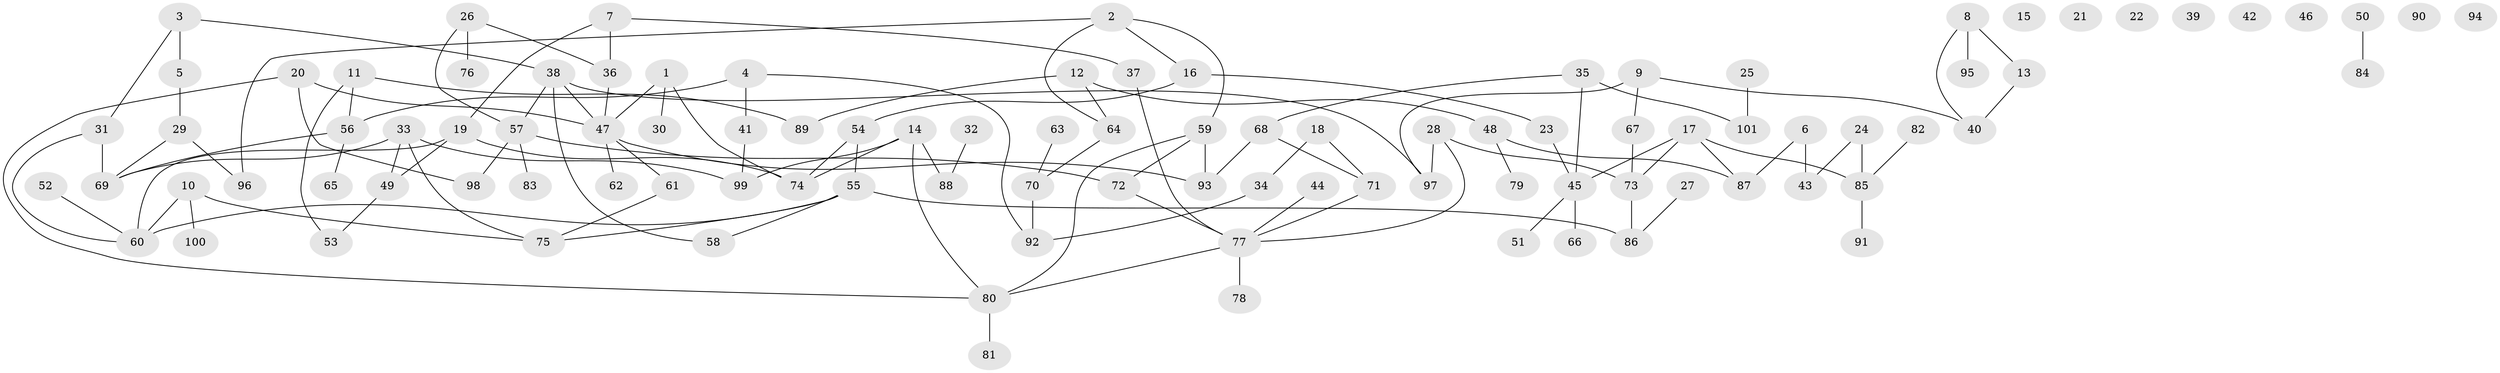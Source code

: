 // coarse degree distribution, {2: 0.17142857142857143, 6: 0.07142857142857142, 3: 0.15714285714285714, 5: 0.1, 4: 0.1, 0: 0.11428571428571428, 1: 0.2571428571428571, 8: 0.02857142857142857}
// Generated by graph-tools (version 1.1) at 2025/23/03/03/25 07:23:29]
// undirected, 101 vertices, 124 edges
graph export_dot {
graph [start="1"]
  node [color=gray90,style=filled];
  1;
  2;
  3;
  4;
  5;
  6;
  7;
  8;
  9;
  10;
  11;
  12;
  13;
  14;
  15;
  16;
  17;
  18;
  19;
  20;
  21;
  22;
  23;
  24;
  25;
  26;
  27;
  28;
  29;
  30;
  31;
  32;
  33;
  34;
  35;
  36;
  37;
  38;
  39;
  40;
  41;
  42;
  43;
  44;
  45;
  46;
  47;
  48;
  49;
  50;
  51;
  52;
  53;
  54;
  55;
  56;
  57;
  58;
  59;
  60;
  61;
  62;
  63;
  64;
  65;
  66;
  67;
  68;
  69;
  70;
  71;
  72;
  73;
  74;
  75;
  76;
  77;
  78;
  79;
  80;
  81;
  82;
  83;
  84;
  85;
  86;
  87;
  88;
  89;
  90;
  91;
  92;
  93;
  94;
  95;
  96;
  97;
  98;
  99;
  100;
  101;
  1 -- 30;
  1 -- 47;
  1 -- 74;
  2 -- 16;
  2 -- 59;
  2 -- 64;
  2 -- 96;
  3 -- 5;
  3 -- 31;
  3 -- 38;
  4 -- 41;
  4 -- 56;
  4 -- 92;
  5 -- 29;
  6 -- 43;
  6 -- 87;
  7 -- 19;
  7 -- 36;
  7 -- 37;
  8 -- 13;
  8 -- 40;
  8 -- 95;
  9 -- 40;
  9 -- 67;
  9 -- 97;
  10 -- 60;
  10 -- 75;
  10 -- 100;
  11 -- 53;
  11 -- 56;
  11 -- 89;
  12 -- 48;
  12 -- 64;
  12 -- 89;
  13 -- 40;
  14 -- 74;
  14 -- 80;
  14 -- 88;
  14 -- 99;
  16 -- 23;
  16 -- 54;
  17 -- 45;
  17 -- 73;
  17 -- 85;
  17 -- 87;
  18 -- 34;
  18 -- 71;
  19 -- 49;
  19 -- 60;
  19 -- 74;
  20 -- 47;
  20 -- 80;
  20 -- 98;
  23 -- 45;
  24 -- 43;
  24 -- 85;
  25 -- 101;
  26 -- 36;
  26 -- 57;
  26 -- 76;
  27 -- 86;
  28 -- 73;
  28 -- 77;
  28 -- 97;
  29 -- 69;
  29 -- 96;
  31 -- 60;
  31 -- 69;
  32 -- 88;
  33 -- 49;
  33 -- 69;
  33 -- 75;
  33 -- 99;
  34 -- 92;
  35 -- 45;
  35 -- 68;
  35 -- 101;
  36 -- 47;
  37 -- 77;
  38 -- 47;
  38 -- 57;
  38 -- 58;
  38 -- 97;
  41 -- 99;
  44 -- 77;
  45 -- 51;
  45 -- 66;
  47 -- 61;
  47 -- 62;
  47 -- 93;
  48 -- 79;
  48 -- 87;
  49 -- 53;
  50 -- 84;
  52 -- 60;
  54 -- 55;
  54 -- 74;
  55 -- 58;
  55 -- 60;
  55 -- 75;
  55 -- 86;
  56 -- 65;
  56 -- 69;
  57 -- 72;
  57 -- 83;
  57 -- 98;
  59 -- 72;
  59 -- 80;
  59 -- 93;
  61 -- 75;
  63 -- 70;
  64 -- 70;
  67 -- 73;
  68 -- 71;
  68 -- 93;
  70 -- 92;
  71 -- 77;
  72 -- 77;
  73 -- 86;
  77 -- 78;
  77 -- 80;
  80 -- 81;
  82 -- 85;
  85 -- 91;
}
